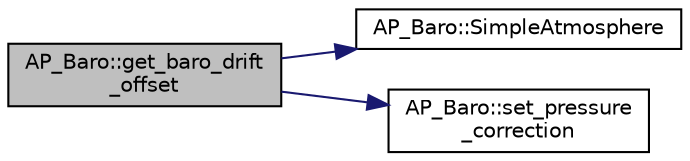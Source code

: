digraph "AP_Baro::get_baro_drift_offset"
{
 // INTERACTIVE_SVG=YES
  edge [fontname="Helvetica",fontsize="10",labelfontname="Helvetica",labelfontsize="10"];
  node [fontname="Helvetica",fontsize="10",shape=record];
  rankdir="LR";
  Node1 [label="AP_Baro::get_baro_drift\l_offset",height=0.2,width=0.4,color="black", fillcolor="grey75", style="filled", fontcolor="black"];
  Node1 -> Node2 [color="midnightblue",fontsize="10",style="solid",fontname="Helvetica"];
  Node2 [label="AP_Baro::SimpleAtmosphere",height=0.2,width=0.4,color="black", fillcolor="white", style="filled",URL="$classAP__Baro.html#abbf791c5038a37c91c91849a433621ba"];
  Node1 -> Node3 [color="midnightblue",fontsize="10",style="solid",fontname="Helvetica"];
  Node3 [label="AP_Baro::set_pressure\l_correction",height=0.2,width=0.4,color="black", fillcolor="white", style="filled",URL="$classAP__Baro.html#a61e7504bc66a005160a027a5b6dd8a13"];
}

